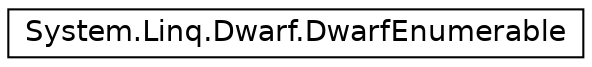digraph "Graphical Class Hierarchy"
{
  edge [fontname="Helvetica",fontsize="14",labelfontname="Helvetica",labelfontsize="14"];
  node [fontname="Helvetica",fontsize="14",shape=record];
  rankdir="LR";
  Node1 [label="System.Linq.Dwarf.DwarfEnumerable",height=0.2,width=0.4,color="black", fillcolor="white", style="filled",URL="$d5/d27/class_system_1_1_linq_1_1_dwarf_1_1_dwarf_enumerable.html",tooltip="Description of DwarfLinq. "];
}
